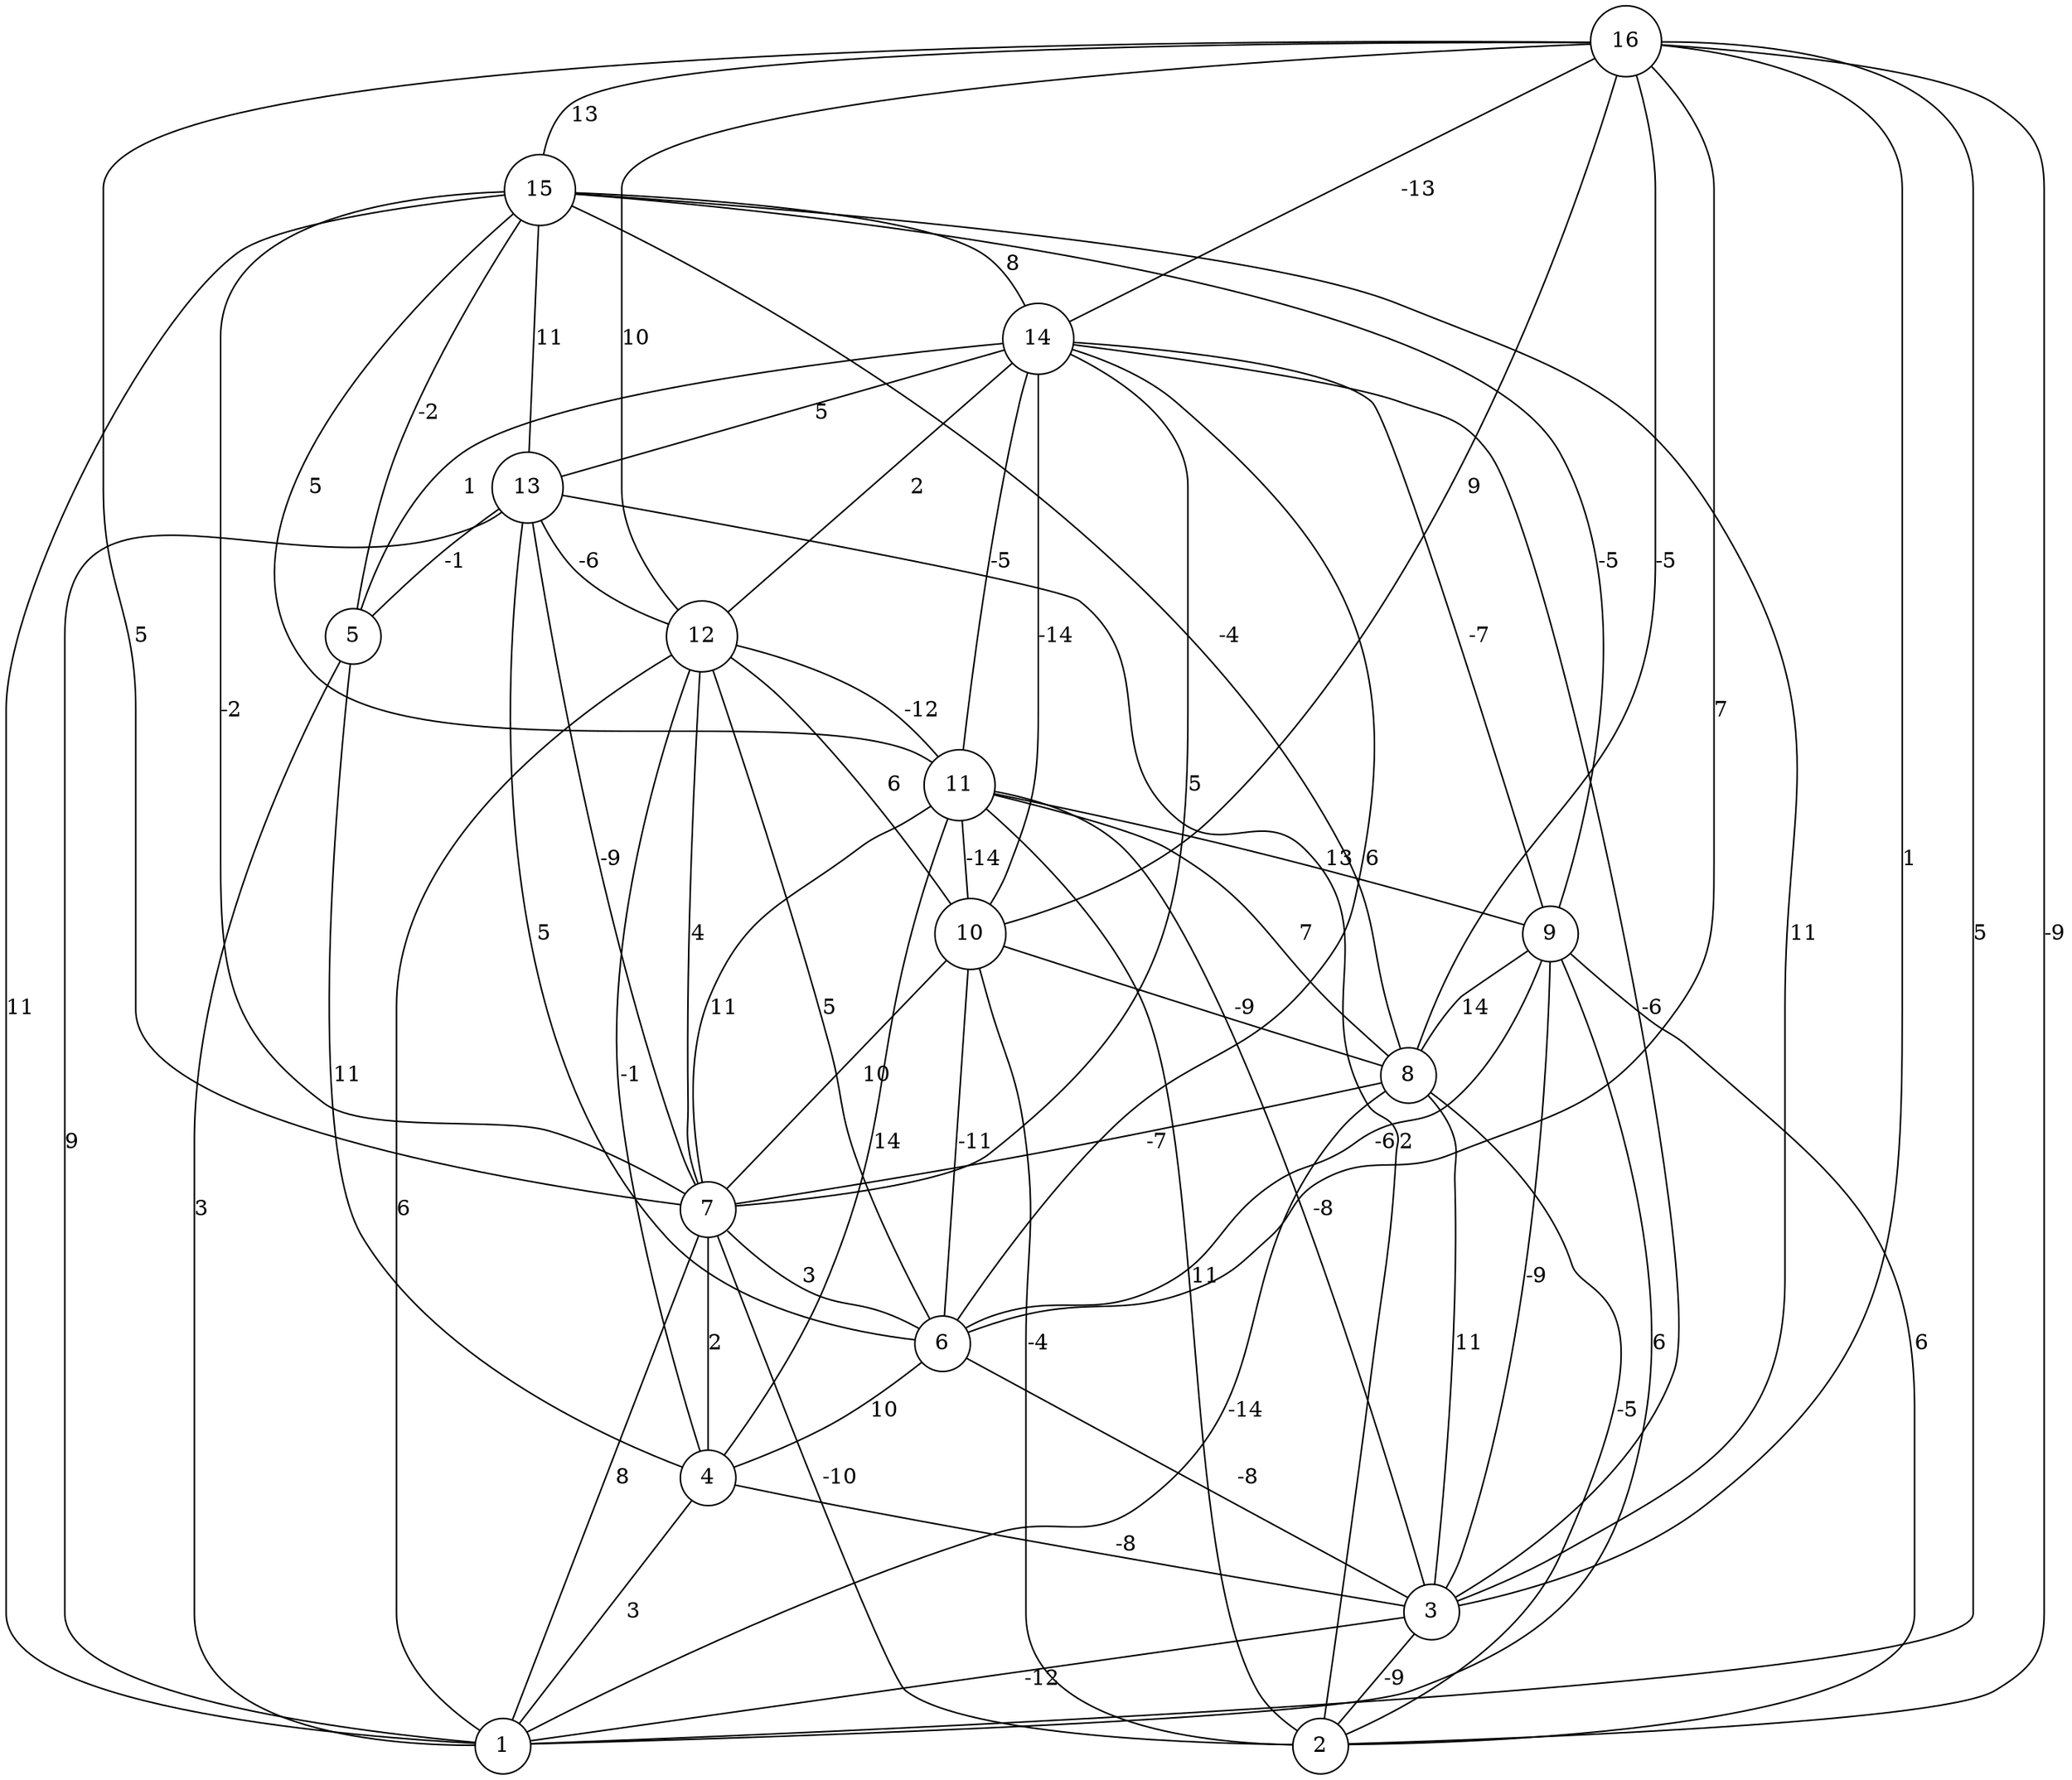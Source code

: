 graph { 
	 fontname="Helvetica,Arial,sans-serif" 
	 node [shape = circle]; 
	 16 -- 1 [label = "5"];
	 16 -- 2 [label = "-9"];
	 16 -- 3 [label = "1"];
	 16 -- 6 [label = "7"];
	 16 -- 7 [label = "5"];
	 16 -- 8 [label = "-5"];
	 16 -- 10 [label = "9"];
	 16 -- 12 [label = "10"];
	 16 -- 14 [label = "-13"];
	 16 -- 15 [label = "13"];
	 15 -- 1 [label = "11"];
	 15 -- 3 [label = "11"];
	 15 -- 5 [label = "-2"];
	 15 -- 7 [label = "-2"];
	 15 -- 8 [label = "-4"];
	 15 -- 9 [label = "-5"];
	 15 -- 11 [label = "5"];
	 15 -- 13 [label = "11"];
	 15 -- 14 [label = "8"];
	 14 -- 3 [label = "-6"];
	 14 -- 5 [label = "1"];
	 14 -- 6 [label = "6"];
	 14 -- 7 [label = "5"];
	 14 -- 9 [label = "-7"];
	 14 -- 10 [label = "-14"];
	 14 -- 11 [label = "-5"];
	 14 -- 12 [label = "2"];
	 14 -- 13 [label = "5"];
	 13 -- 1 [label = "9"];
	 13 -- 2 [label = "2"];
	 13 -- 5 [label = "-1"];
	 13 -- 6 [label = "5"];
	 13 -- 7 [label = "-9"];
	 13 -- 12 [label = "-6"];
	 12 -- 1 [label = "6"];
	 12 -- 4 [label = "-1"];
	 12 -- 6 [label = "5"];
	 12 -- 7 [label = "4"];
	 12 -- 10 [label = "6"];
	 12 -- 11 [label = "-12"];
	 11 -- 2 [label = "11"];
	 11 -- 3 [label = "-8"];
	 11 -- 4 [label = "14"];
	 11 -- 7 [label = "11"];
	 11 -- 8 [label = "7"];
	 11 -- 9 [label = "13"];
	 11 -- 10 [label = "-14"];
	 10 -- 2 [label = "-4"];
	 10 -- 6 [label = "-11"];
	 10 -- 7 [label = "10"];
	 10 -- 8 [label = "-9"];
	 9 -- 1 [label = "6"];
	 9 -- 2 [label = "6"];
	 9 -- 3 [label = "-9"];
	 9 -- 6 [label = "-6"];
	 9 -- 8 [label = "14"];
	 8 -- 1 [label = "-14"];
	 8 -- 2 [label = "-5"];
	 8 -- 3 [label = "11"];
	 8 -- 7 [label = "-7"];
	 7 -- 1 [label = "8"];
	 7 -- 2 [label = "-10"];
	 7 -- 4 [label = "2"];
	 7 -- 6 [label = "3"];
	 6 -- 3 [label = "-8"];
	 6 -- 4 [label = "10"];
	 5 -- 1 [label = "3"];
	 5 -- 4 [label = "11"];
	 4 -- 1 [label = "3"];
	 4 -- 3 [label = "-8"];
	 3 -- 1 [label = "-12"];
	 3 -- 2 [label = "-9"];
	 1;
	 2;
	 3;
	 4;
	 5;
	 6;
	 7;
	 8;
	 9;
	 10;
	 11;
	 12;
	 13;
	 14;
	 15;
	 16;
}
